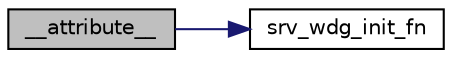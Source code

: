 digraph "__attribute__"
{
 // INTERACTIVE_SVG=YES
  edge [fontname="Helvetica",fontsize="10",labelfontname="Helvetica",labelfontsize="10"];
  node [fontname="Helvetica",fontsize="10",shape=record];
  rankdir="LR";
  Node1 [label="__attribute__",height=0.2,width=0.4,color="black", fillcolor="grey75", style="filled", fontcolor="black"];
  Node1 -> Node2 [color="midnightblue",fontsize="10",style="solid",fontname="Helvetica"];
  Node2 [label="srv_wdg_init_fn",height=0.2,width=0.4,color="black", fillcolor="white", style="filled",URL="$d9/d73/a00060.html#a37c35718860234f09b8cef8680e1cc09",tooltip="Watchdog tunning init function. "];
}
